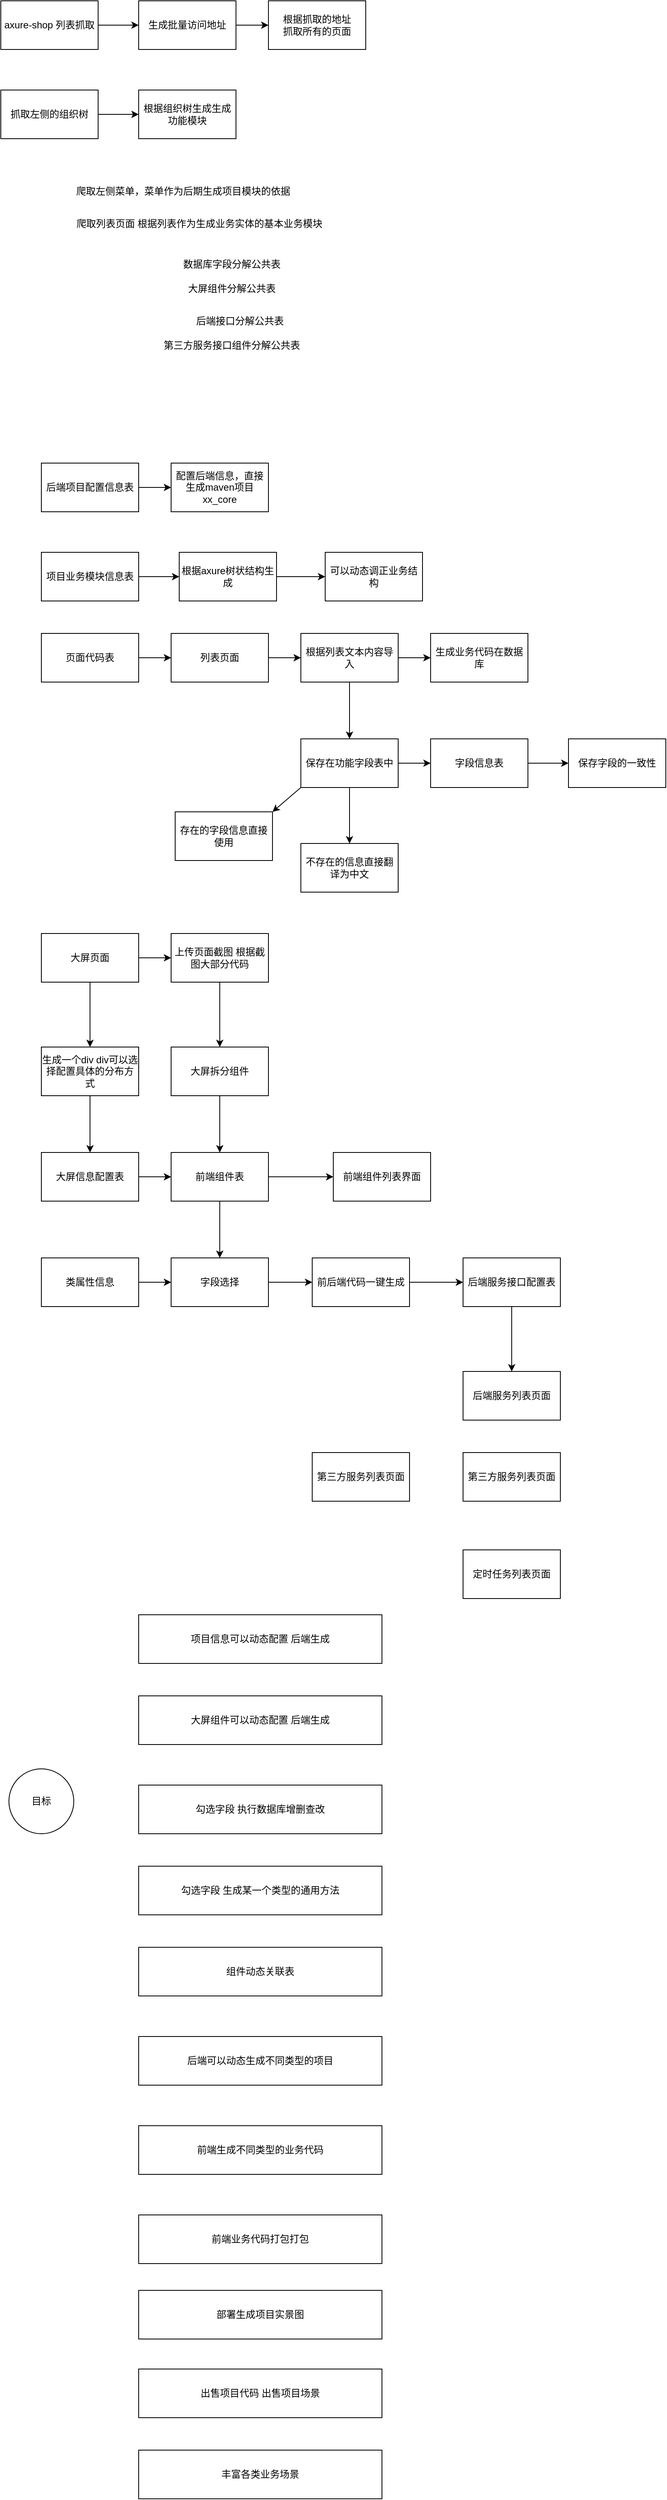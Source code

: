 <mxfile version="26.0.6">
  <diagram name="第 1 页" id="WUTEu7iUXCvbOz2TEU5W">
    <mxGraphModel dx="1213" dy="768" grid="1" gridSize="10" guides="1" tooltips="1" connect="1" arrows="1" fold="1" page="1" pageScale="1" pageWidth="827" pageHeight="1169" math="0" shadow="0">
      <root>
        <mxCell id="0" />
        <mxCell id="1" parent="0" />
        <mxCell id="b5je5e9Mu80O6Y4lW1f3-1" value="axure-shop 列表抓取" style="rounded=0;whiteSpace=wrap;html=1;" vertex="1" parent="1">
          <mxGeometry x="30" y="70" width="120" height="60" as="geometry" />
        </mxCell>
        <mxCell id="b5je5e9Mu80O6Y4lW1f3-2" value="生成批量访问地址" style="rounded=0;whiteSpace=wrap;html=1;" vertex="1" parent="1">
          <mxGeometry x="200" y="70" width="120" height="60" as="geometry" />
        </mxCell>
        <mxCell id="b5je5e9Mu80O6Y4lW1f3-3" value="根据抓取的地址&lt;div&gt;抓取所有的页面&lt;/div&gt;" style="rounded=0;whiteSpace=wrap;html=1;" vertex="1" parent="1">
          <mxGeometry x="360" y="70" width="120" height="60" as="geometry" />
        </mxCell>
        <mxCell id="b5je5e9Mu80O6Y4lW1f3-4" value="" style="endArrow=classic;html=1;rounded=0;exitX=1;exitY=0.5;exitDx=0;exitDy=0;" edge="1" parent="1" source="b5je5e9Mu80O6Y4lW1f3-1" target="b5je5e9Mu80O6Y4lW1f3-2">
          <mxGeometry width="50" height="50" relative="1" as="geometry">
            <mxPoint x="390" y="420" as="sourcePoint" />
            <mxPoint x="440" y="370" as="targetPoint" />
          </mxGeometry>
        </mxCell>
        <mxCell id="b5je5e9Mu80O6Y4lW1f3-8" value="" style="endArrow=classic;html=1;rounded=0;exitX=1;exitY=0.5;exitDx=0;exitDy=0;" edge="1" parent="1" source="b5je5e9Mu80O6Y4lW1f3-2" target="b5je5e9Mu80O6Y4lW1f3-3">
          <mxGeometry width="50" height="50" relative="1" as="geometry">
            <mxPoint x="390" y="420" as="sourcePoint" />
            <mxPoint x="440" y="370" as="targetPoint" />
          </mxGeometry>
        </mxCell>
        <mxCell id="b5je5e9Mu80O6Y4lW1f3-9" value="抓取左侧的组织树" style="rounded=0;whiteSpace=wrap;html=1;" vertex="1" parent="1">
          <mxGeometry x="30" y="180" width="120" height="60" as="geometry" />
        </mxCell>
        <mxCell id="b5je5e9Mu80O6Y4lW1f3-10" value="" style="endArrow=classic;html=1;rounded=0;exitX=1;exitY=0.5;exitDx=0;exitDy=0;" edge="1" parent="1" source="b5je5e9Mu80O6Y4lW1f3-9" target="b5je5e9Mu80O6Y4lW1f3-11">
          <mxGeometry width="50" height="50" relative="1" as="geometry">
            <mxPoint x="390" y="420" as="sourcePoint" />
            <mxPoint x="440" y="370" as="targetPoint" />
          </mxGeometry>
        </mxCell>
        <mxCell id="b5je5e9Mu80O6Y4lW1f3-11" value="根据组织树生成生成功能模块" style="rounded=0;whiteSpace=wrap;html=1;" vertex="1" parent="1">
          <mxGeometry x="200" y="180" width="120" height="60" as="geometry" />
        </mxCell>
        <mxCell id="b5je5e9Mu80O6Y4lW1f3-16" value="" style="edgeStyle=orthogonalEdgeStyle;rounded=0;orthogonalLoop=1;jettySize=auto;html=1;" edge="1" parent="1" source="b5je5e9Mu80O6Y4lW1f3-13" target="b5je5e9Mu80O6Y4lW1f3-15">
          <mxGeometry relative="1" as="geometry" />
        </mxCell>
        <mxCell id="b5je5e9Mu80O6Y4lW1f3-51" value="" style="edgeStyle=orthogonalEdgeStyle;rounded=0;orthogonalLoop=1;jettySize=auto;html=1;" edge="1" parent="1" source="b5je5e9Mu80O6Y4lW1f3-13" target="b5je5e9Mu80O6Y4lW1f3-50">
          <mxGeometry relative="1" as="geometry" />
        </mxCell>
        <mxCell id="b5je5e9Mu80O6Y4lW1f3-13" value="大屏页面" style="rounded=0;whiteSpace=wrap;html=1;" vertex="1" parent="1">
          <mxGeometry x="80" y="1220" width="120" height="60" as="geometry" />
        </mxCell>
        <mxCell id="b5je5e9Mu80O6Y4lW1f3-52" value="" style="edgeStyle=orthogonalEdgeStyle;rounded=0;orthogonalLoop=1;jettySize=auto;html=1;" edge="1" parent="1" source="b5je5e9Mu80O6Y4lW1f3-15" target="b5je5e9Mu80O6Y4lW1f3-27">
          <mxGeometry relative="1" as="geometry" />
        </mxCell>
        <mxCell id="b5je5e9Mu80O6Y4lW1f3-15" value="上传页面截图 根据截图大部分代码" style="rounded=0;whiteSpace=wrap;html=1;" vertex="1" parent="1">
          <mxGeometry x="240" y="1220" width="120" height="60" as="geometry" />
        </mxCell>
        <mxCell id="b5je5e9Mu80O6Y4lW1f3-19" value="" style="edgeStyle=orthogonalEdgeStyle;rounded=0;orthogonalLoop=1;jettySize=auto;html=1;" edge="1" parent="1" source="b5je5e9Mu80O6Y4lW1f3-17" target="b5je5e9Mu80O6Y4lW1f3-18">
          <mxGeometry relative="1" as="geometry" />
        </mxCell>
        <mxCell id="b5je5e9Mu80O6Y4lW1f3-17" value="列表页面" style="rounded=0;whiteSpace=wrap;html=1;" vertex="1" parent="1">
          <mxGeometry x="240" y="850" width="120" height="60" as="geometry" />
        </mxCell>
        <mxCell id="b5je5e9Mu80O6Y4lW1f3-21" value="" style="edgeStyle=orthogonalEdgeStyle;rounded=0;orthogonalLoop=1;jettySize=auto;html=1;" edge="1" parent="1" source="b5je5e9Mu80O6Y4lW1f3-18" target="b5je5e9Mu80O6Y4lW1f3-20">
          <mxGeometry relative="1" as="geometry" />
        </mxCell>
        <mxCell id="b5je5e9Mu80O6Y4lW1f3-49" value="" style="edgeStyle=orthogonalEdgeStyle;rounded=0;orthogonalLoop=1;jettySize=auto;html=1;" edge="1" parent="1" source="b5je5e9Mu80O6Y4lW1f3-18" target="b5je5e9Mu80O6Y4lW1f3-48">
          <mxGeometry relative="1" as="geometry" />
        </mxCell>
        <mxCell id="b5je5e9Mu80O6Y4lW1f3-18" value="根据列表文本内容导入" style="rounded=0;whiteSpace=wrap;html=1;" vertex="1" parent="1">
          <mxGeometry x="400" y="850" width="120" height="60" as="geometry" />
        </mxCell>
        <mxCell id="b5je5e9Mu80O6Y4lW1f3-25" value="" style="edgeStyle=orthogonalEdgeStyle;rounded=0;orthogonalLoop=1;jettySize=auto;html=1;" edge="1" parent="1" source="b5je5e9Mu80O6Y4lW1f3-20" target="b5je5e9Mu80O6Y4lW1f3-23">
          <mxGeometry relative="1" as="geometry" />
        </mxCell>
        <mxCell id="b5je5e9Mu80O6Y4lW1f3-44" value="" style="edgeStyle=orthogonalEdgeStyle;rounded=0;orthogonalLoop=1;jettySize=auto;html=1;" edge="1" parent="1" source="b5je5e9Mu80O6Y4lW1f3-20" target="b5je5e9Mu80O6Y4lW1f3-31">
          <mxGeometry relative="1" as="geometry" />
        </mxCell>
        <mxCell id="b5je5e9Mu80O6Y4lW1f3-20" value="保存在功能字段表中" style="rounded=0;whiteSpace=wrap;html=1;" vertex="1" parent="1">
          <mxGeometry x="400" y="980" width="120" height="60" as="geometry" />
        </mxCell>
        <mxCell id="b5je5e9Mu80O6Y4lW1f3-22" value="存在的字段信息直接使用" style="rounded=0;whiteSpace=wrap;html=1;" vertex="1" parent="1">
          <mxGeometry x="245" y="1070" width="120" height="60" as="geometry" />
        </mxCell>
        <mxCell id="b5je5e9Mu80O6Y4lW1f3-23" value="不存在的信息直接翻译为中文" style="rounded=0;whiteSpace=wrap;html=1;" vertex="1" parent="1">
          <mxGeometry x="400" y="1109" width="120" height="60" as="geometry" />
        </mxCell>
        <mxCell id="b5je5e9Mu80O6Y4lW1f3-24" value="" style="endArrow=classic;html=1;rounded=0;entryX=1;entryY=0;entryDx=0;entryDy=0;exitX=0;exitY=1;exitDx=0;exitDy=0;" edge="1" parent="1" source="b5je5e9Mu80O6Y4lW1f3-20" target="b5je5e9Mu80O6Y4lW1f3-22">
          <mxGeometry width="50" height="50" relative="1" as="geometry">
            <mxPoint x="275" y="1030" as="sourcePoint" />
            <mxPoint x="325" y="980" as="targetPoint" />
          </mxGeometry>
        </mxCell>
        <mxCell id="b5je5e9Mu80O6Y4lW1f3-56" value="" style="edgeStyle=orthogonalEdgeStyle;rounded=0;orthogonalLoop=1;jettySize=auto;html=1;" edge="1" parent="1" source="b5je5e9Mu80O6Y4lW1f3-27" target="b5je5e9Mu80O6Y4lW1f3-55">
          <mxGeometry relative="1" as="geometry" />
        </mxCell>
        <mxCell id="b5je5e9Mu80O6Y4lW1f3-27" value="大屏拆分组件" style="rounded=0;whiteSpace=wrap;html=1;" vertex="1" parent="1">
          <mxGeometry x="240" y="1360" width="120" height="60" as="geometry" />
        </mxCell>
        <mxCell id="b5je5e9Mu80O6Y4lW1f3-30" value="" style="edgeStyle=orthogonalEdgeStyle;rounded=0;orthogonalLoop=1;jettySize=auto;html=1;" edge="1" parent="1" source="b5je5e9Mu80O6Y4lW1f3-28" target="b5je5e9Mu80O6Y4lW1f3-29">
          <mxGeometry relative="1" as="geometry" />
        </mxCell>
        <mxCell id="b5je5e9Mu80O6Y4lW1f3-28" value="后端项目配置信息表" style="rounded=0;whiteSpace=wrap;html=1;" vertex="1" parent="1">
          <mxGeometry x="80" y="640" width="120" height="60" as="geometry" />
        </mxCell>
        <mxCell id="b5je5e9Mu80O6Y4lW1f3-29" value="配置后端信息，直接生成maven项目xx_core" style="rounded=0;whiteSpace=wrap;html=1;" vertex="1" parent="1">
          <mxGeometry x="240" y="640" width="120" height="60" as="geometry" />
        </mxCell>
        <mxCell id="b5je5e9Mu80O6Y4lW1f3-33" value="" style="edgeStyle=orthogonalEdgeStyle;rounded=0;orthogonalLoop=1;jettySize=auto;html=1;" edge="1" parent="1" source="b5je5e9Mu80O6Y4lW1f3-31" target="b5je5e9Mu80O6Y4lW1f3-32">
          <mxGeometry relative="1" as="geometry" />
        </mxCell>
        <mxCell id="b5je5e9Mu80O6Y4lW1f3-31" value="字段信息表" style="rounded=0;whiteSpace=wrap;html=1;" vertex="1" parent="1">
          <mxGeometry x="560" y="980" width="120" height="60" as="geometry" />
        </mxCell>
        <mxCell id="b5je5e9Mu80O6Y4lW1f3-32" value="保存字段的一致性" style="rounded=0;whiteSpace=wrap;html=1;" vertex="1" parent="1">
          <mxGeometry x="730" y="980" width="120" height="60" as="geometry" />
        </mxCell>
        <mxCell id="b5je5e9Mu80O6Y4lW1f3-36" value="" style="edgeStyle=orthogonalEdgeStyle;rounded=0;orthogonalLoop=1;jettySize=auto;html=1;" edge="1" parent="1" source="b5je5e9Mu80O6Y4lW1f3-34" target="b5je5e9Mu80O6Y4lW1f3-35">
          <mxGeometry relative="1" as="geometry" />
        </mxCell>
        <mxCell id="b5je5e9Mu80O6Y4lW1f3-34" value="项目业务模块信息表" style="rounded=0;whiteSpace=wrap;html=1;" vertex="1" parent="1">
          <mxGeometry x="80" y="750" width="120" height="60" as="geometry" />
        </mxCell>
        <mxCell id="b5je5e9Mu80O6Y4lW1f3-46" value="" style="edgeStyle=orthogonalEdgeStyle;rounded=0;orthogonalLoop=1;jettySize=auto;html=1;" edge="1" parent="1" source="b5je5e9Mu80O6Y4lW1f3-35" target="b5je5e9Mu80O6Y4lW1f3-45">
          <mxGeometry relative="1" as="geometry" />
        </mxCell>
        <mxCell id="b5je5e9Mu80O6Y4lW1f3-35" value="根据axure树状结构生成" style="rounded=0;whiteSpace=wrap;html=1;" vertex="1" parent="1">
          <mxGeometry x="250" y="750" width="120" height="60" as="geometry" />
        </mxCell>
        <mxCell id="b5je5e9Mu80O6Y4lW1f3-43" value="" style="edgeStyle=orthogonalEdgeStyle;rounded=0;orthogonalLoop=1;jettySize=auto;html=1;" edge="1" parent="1" source="b5je5e9Mu80O6Y4lW1f3-42" target="b5je5e9Mu80O6Y4lW1f3-17">
          <mxGeometry relative="1" as="geometry" />
        </mxCell>
        <mxCell id="b5je5e9Mu80O6Y4lW1f3-42" value="页面代码表" style="rounded=0;whiteSpace=wrap;html=1;" vertex="1" parent="1">
          <mxGeometry x="80" y="850" width="120" height="60" as="geometry" />
        </mxCell>
        <mxCell id="b5je5e9Mu80O6Y4lW1f3-45" value="可以动态调正业务结构" style="rounded=0;whiteSpace=wrap;html=1;" vertex="1" parent="1">
          <mxGeometry x="430" y="750" width="120" height="60" as="geometry" />
        </mxCell>
        <mxCell id="b5je5e9Mu80O6Y4lW1f3-48" value="生成业务代码在数据库" style="rounded=0;whiteSpace=wrap;html=1;" vertex="1" parent="1">
          <mxGeometry x="560" y="850" width="120" height="60" as="geometry" />
        </mxCell>
        <mxCell id="b5je5e9Mu80O6Y4lW1f3-59" value="" style="edgeStyle=orthogonalEdgeStyle;rounded=0;orthogonalLoop=1;jettySize=auto;html=1;" edge="1" parent="1" source="b5je5e9Mu80O6Y4lW1f3-50" target="b5je5e9Mu80O6Y4lW1f3-57">
          <mxGeometry relative="1" as="geometry" />
        </mxCell>
        <mxCell id="b5je5e9Mu80O6Y4lW1f3-50" value="生成一个div div可以选择配置具体的分布方式" style="rounded=0;whiteSpace=wrap;html=1;" vertex="1" parent="1">
          <mxGeometry x="80" y="1360" width="120" height="60" as="geometry" />
        </mxCell>
        <mxCell id="b5je5e9Mu80O6Y4lW1f3-65" value="" style="edgeStyle=orthogonalEdgeStyle;rounded=0;orthogonalLoop=1;jettySize=auto;html=1;" edge="1" parent="1" source="b5je5e9Mu80O6Y4lW1f3-55" target="b5je5e9Mu80O6Y4lW1f3-63">
          <mxGeometry relative="1" as="geometry" />
        </mxCell>
        <mxCell id="b5je5e9Mu80O6Y4lW1f3-72" value="" style="edgeStyle=orthogonalEdgeStyle;rounded=0;orthogonalLoop=1;jettySize=auto;html=1;" edge="1" parent="1" source="b5je5e9Mu80O6Y4lW1f3-55" target="b5je5e9Mu80O6Y4lW1f3-71">
          <mxGeometry relative="1" as="geometry" />
        </mxCell>
        <mxCell id="b5je5e9Mu80O6Y4lW1f3-55" value="前端组件表" style="rounded=0;whiteSpace=wrap;html=1;" vertex="1" parent="1">
          <mxGeometry x="240" y="1490" width="120" height="60" as="geometry" />
        </mxCell>
        <mxCell id="b5je5e9Mu80O6Y4lW1f3-70" value="" style="edgeStyle=orthogonalEdgeStyle;rounded=0;orthogonalLoop=1;jettySize=auto;html=1;" edge="1" parent="1" source="b5je5e9Mu80O6Y4lW1f3-57" target="b5je5e9Mu80O6Y4lW1f3-55">
          <mxGeometry relative="1" as="geometry" />
        </mxCell>
        <mxCell id="b5je5e9Mu80O6Y4lW1f3-57" value="大屏信息配置表" style="rounded=0;whiteSpace=wrap;html=1;" vertex="1" parent="1">
          <mxGeometry x="80" y="1490" width="120" height="60" as="geometry" />
        </mxCell>
        <mxCell id="b5je5e9Mu80O6Y4lW1f3-74" value="" style="edgeStyle=orthogonalEdgeStyle;rounded=0;orthogonalLoop=1;jettySize=auto;html=1;" edge="1" parent="1" source="b5je5e9Mu80O6Y4lW1f3-61" target="b5je5e9Mu80O6Y4lW1f3-73">
          <mxGeometry relative="1" as="geometry" />
        </mxCell>
        <mxCell id="b5je5e9Mu80O6Y4lW1f3-61" value="后端服务接口配置表" style="rounded=0;whiteSpace=wrap;html=1;" vertex="1" parent="1">
          <mxGeometry x="600" y="1620" width="120" height="60" as="geometry" />
        </mxCell>
        <mxCell id="b5je5e9Mu80O6Y4lW1f3-67" value="" style="edgeStyle=orthogonalEdgeStyle;rounded=0;orthogonalLoop=1;jettySize=auto;html=1;" edge="1" parent="1" source="b5je5e9Mu80O6Y4lW1f3-62" target="b5je5e9Mu80O6Y4lW1f3-63">
          <mxGeometry relative="1" as="geometry" />
        </mxCell>
        <mxCell id="b5je5e9Mu80O6Y4lW1f3-62" value="类属性信息" style="rounded=0;whiteSpace=wrap;html=1;" vertex="1" parent="1">
          <mxGeometry x="80" y="1620" width="120" height="60" as="geometry" />
        </mxCell>
        <mxCell id="b5je5e9Mu80O6Y4lW1f3-68" value="" style="edgeStyle=orthogonalEdgeStyle;rounded=0;orthogonalLoop=1;jettySize=auto;html=1;" edge="1" parent="1" source="b5je5e9Mu80O6Y4lW1f3-63" target="b5je5e9Mu80O6Y4lW1f3-64">
          <mxGeometry relative="1" as="geometry" />
        </mxCell>
        <mxCell id="b5je5e9Mu80O6Y4lW1f3-63" value="字段选择" style="rounded=0;whiteSpace=wrap;html=1;" vertex="1" parent="1">
          <mxGeometry x="240" y="1620" width="120" height="60" as="geometry" />
        </mxCell>
        <mxCell id="b5je5e9Mu80O6Y4lW1f3-69" value="" style="edgeStyle=orthogonalEdgeStyle;rounded=0;orthogonalLoop=1;jettySize=auto;html=1;" edge="1" parent="1" source="b5je5e9Mu80O6Y4lW1f3-64" target="b5je5e9Mu80O6Y4lW1f3-61">
          <mxGeometry relative="1" as="geometry" />
        </mxCell>
        <mxCell id="b5je5e9Mu80O6Y4lW1f3-64" value="前后端代码一键生成" style="rounded=0;whiteSpace=wrap;html=1;" vertex="1" parent="1">
          <mxGeometry x="414" y="1620" width="120" height="60" as="geometry" />
        </mxCell>
        <mxCell id="b5je5e9Mu80O6Y4lW1f3-71" value="前端组件列表界面" style="rounded=0;whiteSpace=wrap;html=1;" vertex="1" parent="1">
          <mxGeometry x="440" y="1490" width="120" height="60" as="geometry" />
        </mxCell>
        <mxCell id="b5je5e9Mu80O6Y4lW1f3-73" value="后端服务列表页面" style="rounded=0;whiteSpace=wrap;html=1;" vertex="1" parent="1">
          <mxGeometry x="600" y="1760" width="120" height="60" as="geometry" />
        </mxCell>
        <mxCell id="b5je5e9Mu80O6Y4lW1f3-75" value="第三方服务列表页面" style="rounded=0;whiteSpace=wrap;html=1;" vertex="1" parent="1">
          <mxGeometry x="600" y="1860" width="120" height="60" as="geometry" />
        </mxCell>
        <mxCell id="b5je5e9Mu80O6Y4lW1f3-76" value="第三方服务列表页面" style="rounded=0;whiteSpace=wrap;html=1;" vertex="1" parent="1">
          <mxGeometry x="414" y="1860" width="120" height="60" as="geometry" />
        </mxCell>
        <mxCell id="b5je5e9Mu80O6Y4lW1f3-77" value="定时任务列表页面" style="rounded=0;whiteSpace=wrap;html=1;" vertex="1" parent="1">
          <mxGeometry x="600" y="1980" width="120" height="60" as="geometry" />
        </mxCell>
        <mxCell id="b5je5e9Mu80O6Y4lW1f3-78" value="爬取左侧菜单，菜单作为后期生成项目模块的依据" style="text;html=1;align=center;verticalAlign=middle;whiteSpace=wrap;rounded=0;" vertex="1" parent="1">
          <mxGeometry x="40" y="280" width="430" height="50" as="geometry" />
        </mxCell>
        <mxCell id="b5je5e9Mu80O6Y4lW1f3-79" value="爬取列表页面 根据列表作为生成业务实体的基本业务模块" style="text;html=1;align=center;verticalAlign=middle;whiteSpace=wrap;rounded=0;" vertex="1" parent="1">
          <mxGeometry x="90" y="330" width="370" height="30" as="geometry" />
        </mxCell>
        <mxCell id="b5je5e9Mu80O6Y4lW1f3-81" value="数据库字段分解公共表" style="text;html=1;align=center;verticalAlign=middle;whiteSpace=wrap;rounded=0;" vertex="1" parent="1">
          <mxGeometry x="120" y="380" width="390" height="30" as="geometry" />
        </mxCell>
        <mxCell id="b5je5e9Mu80O6Y4lW1f3-82" value="大屏组件分解公共表" style="text;html=1;align=center;verticalAlign=middle;whiteSpace=wrap;rounded=0;" vertex="1" parent="1">
          <mxGeometry x="120" y="410" width="390" height="30" as="geometry" />
        </mxCell>
        <mxCell id="b5je5e9Mu80O6Y4lW1f3-83" value="后端接口分解公共表" style="text;html=1;align=center;verticalAlign=middle;whiteSpace=wrap;rounded=0;" vertex="1" parent="1">
          <mxGeometry x="130" y="450" width="390" height="30" as="geometry" />
        </mxCell>
        <mxCell id="b5je5e9Mu80O6Y4lW1f3-84" value="第三方服务接口组件分解公共表" style="text;html=1;align=center;verticalAlign=middle;whiteSpace=wrap;rounded=0;" vertex="1" parent="1">
          <mxGeometry x="120" y="480" width="390" height="30" as="geometry" />
        </mxCell>
        <mxCell id="b5je5e9Mu80O6Y4lW1f3-85" value="目标" style="ellipse;whiteSpace=wrap;html=1;aspect=fixed;" vertex="1" parent="1">
          <mxGeometry x="40" y="2250" width="80" height="80" as="geometry" />
        </mxCell>
        <mxCell id="b5je5e9Mu80O6Y4lW1f3-86" value="项目信息可以动态配置 后端生成" style="rounded=0;whiteSpace=wrap;html=1;" vertex="1" parent="1">
          <mxGeometry x="200" y="2060" width="300" height="60" as="geometry" />
        </mxCell>
        <mxCell id="b5je5e9Mu80O6Y4lW1f3-87" value="大屏组件可以动态配置 后端生成" style="rounded=0;whiteSpace=wrap;html=1;" vertex="1" parent="1">
          <mxGeometry x="200" y="2160" width="300" height="60" as="geometry" />
        </mxCell>
        <mxCell id="b5je5e9Mu80O6Y4lW1f3-88" value="勾选字段 执行数据库增删查改" style="rounded=0;whiteSpace=wrap;html=1;" vertex="1" parent="1">
          <mxGeometry x="200" y="2270" width="300" height="60" as="geometry" />
        </mxCell>
        <mxCell id="b5je5e9Mu80O6Y4lW1f3-89" value="勾选字段 生成某一个类型的通用方法" style="rounded=0;whiteSpace=wrap;html=1;" vertex="1" parent="1">
          <mxGeometry x="200" y="2370" width="300" height="60" as="geometry" />
        </mxCell>
        <mxCell id="b5je5e9Mu80O6Y4lW1f3-90" value="组件动态关联表" style="rounded=0;whiteSpace=wrap;html=1;" vertex="1" parent="1">
          <mxGeometry x="200" y="2470" width="300" height="60" as="geometry" />
        </mxCell>
        <mxCell id="b5je5e9Mu80O6Y4lW1f3-92" value="后端可以动态生成不同类型的项目" style="rounded=0;whiteSpace=wrap;html=1;" vertex="1" parent="1">
          <mxGeometry x="200" y="2580" width="300" height="60" as="geometry" />
        </mxCell>
        <mxCell id="b5je5e9Mu80O6Y4lW1f3-93" value="前端生成不同类型的业务代码" style="rounded=0;whiteSpace=wrap;html=1;" vertex="1" parent="1">
          <mxGeometry x="200" y="2690" width="300" height="60" as="geometry" />
        </mxCell>
        <mxCell id="b5je5e9Mu80O6Y4lW1f3-94" value="前端业务代码打包打包" style="rounded=0;whiteSpace=wrap;html=1;" vertex="1" parent="1">
          <mxGeometry x="200" y="2800" width="300" height="60" as="geometry" />
        </mxCell>
        <mxCell id="b5je5e9Mu80O6Y4lW1f3-95" value="部署生成项目实景图" style="rounded=0;whiteSpace=wrap;html=1;" vertex="1" parent="1">
          <mxGeometry x="200" y="2893" width="300" height="60" as="geometry" />
        </mxCell>
        <mxCell id="b5je5e9Mu80O6Y4lW1f3-96" value="出售项目代码 出售项目场景" style="rounded=0;whiteSpace=wrap;html=1;" vertex="1" parent="1">
          <mxGeometry x="200" y="2990" width="300" height="60" as="geometry" />
        </mxCell>
        <mxCell id="b5je5e9Mu80O6Y4lW1f3-97" value="丰富各类业务场景" style="rounded=0;whiteSpace=wrap;html=1;" vertex="1" parent="1">
          <mxGeometry x="200" y="3090" width="300" height="60" as="geometry" />
        </mxCell>
      </root>
    </mxGraphModel>
  </diagram>
</mxfile>
